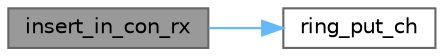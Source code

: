 digraph "insert_in_con_rx"
{
 // LATEX_PDF_SIZE
  bgcolor="transparent";
  edge [fontname=Helvetica,fontsize=10,labelfontname=Helvetica,labelfontsize=10];
  node [fontname=Helvetica,fontsize=10,shape=box,height=0.2,width=0.4];
  rankdir="LR";
  Node1 [label="insert_in_con_rx",height=0.2,width=0.4,color="gray40", fillcolor="grey60", style="filled", fontcolor="black",tooltip="Forces console next reading ch. It is assumed that actual console buffer is empty."];
  Node1 -> Node2 [color="steelblue1",style="solid"];
  Node2 [label="ring_put_ch",height=0.2,width=0.4,color="grey40", fillcolor="white", style="filled",URL="$serial_8c.html#a07469dc6c9ef0cb391bff88443f82d98",tooltip="Puts a byte in the specified ring. It is a non blocking function."];
}
